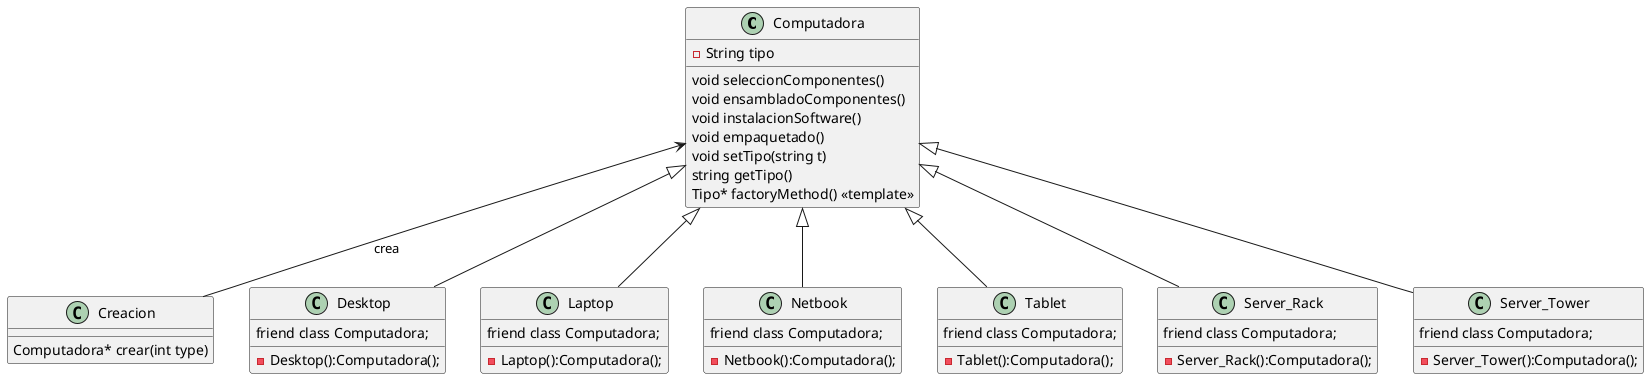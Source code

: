 @startuml

  Class Computadora{
    - String tipo

    void seleccionComponentes()
    void ensambladoComponentes()
    void instalacionSoftware()
    void empaquetado()
    void setTipo(string t)
    string getTipo()
    Tipo* factoryMethod() <<template>>

  }
  Class Creacion{
    Computadora* crear(int type)
  }
  Class Desktop{
    friend class Computadora;
    - Desktop():Computadora();
  }
  Class Laptop{
    friend class Computadora;
    - Laptop():Computadora();
  }
  Class Netbook{
    friend class Computadora;
    - Netbook():Computadora();
  }
  Class Tablet{
    friend class Computadora;
    - Tablet():Computadora();
  }
  Class Server_Rack{
    friend class Computadora;
    - Server_Rack():Computadora();
  }
  Class Server_Tower{
    friend class Computadora;
    - Server_Tower():Computadora();
  }

  Computadora <|-- Desktop
  Computadora <|-- Laptop
  Computadora <|-- Netbook
  Computadora <|-- Tablet
  Computadora <|-- Server_Rack
  Computadora <|-- Server_Tower
  Computadora <-- Creacion :crea

@enduml
